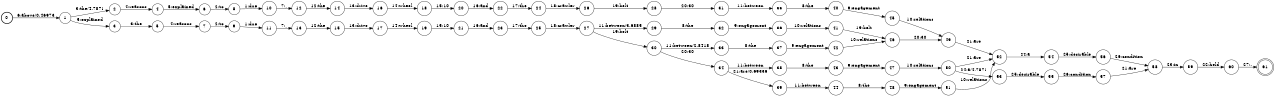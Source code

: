 digraph FST {
rankdir = LR;
size = "8.5,11";
label = "";
center = 1;
orientation = Portrait;
ranksep = "0.4";
nodesep = "0.25";
0 [label = "0", shape = circle, style = bold, fontsize = 14]
	0 -> 1 [label = "6:above/0.46973", fontsize = 14];
1 [label = "1", shape = circle, style = solid, fontsize = 14]
	1 -> 2 [label = "3:the/4.7871", fontsize = 14];
	1 -> 3 [label = "5:explained", fontsize = 14];
2 [label = "2", shape = circle, style = solid, fontsize = 14]
	2 -> 4 [label = "4:reasons", fontsize = 14];
3 [label = "3", shape = circle, style = solid, fontsize = 14]
	3 -> 5 [label = "3:the", fontsize = 14];
4 [label = "4", shape = circle, style = solid, fontsize = 14]
	4 -> 6 [label = "5:explained", fontsize = 14];
5 [label = "5", shape = circle, style = solid, fontsize = 14]
	5 -> 7 [label = "4:reasons", fontsize = 14];
6 [label = "6", shape = circle, style = solid, fontsize = 14]
	6 -> 8 [label = "2:to", fontsize = 14];
7 [label = "7", shape = circle, style = solid, fontsize = 14]
	7 -> 9 [label = "2:to", fontsize = 14];
8 [label = "8", shape = circle, style = solid, fontsize = 14]
	8 -> 10 [label = "1:due", fontsize = 14];
9 [label = "9", shape = circle, style = solid, fontsize = 14]
	9 -> 11 [label = "1:due", fontsize = 14];
10 [label = "10", shape = circle, style = solid, fontsize = 14]
	10 -> 12 [label = "7:,", fontsize = 14];
11 [label = "11", shape = circle, style = solid, fontsize = 14]
	11 -> 13 [label = "7:,", fontsize = 14];
12 [label = "12", shape = circle, style = solid, fontsize = 14]
	12 -> 14 [label = "12:the", fontsize = 14];
13 [label = "13", shape = circle, style = solid, fontsize = 14]
	13 -> 15 [label = "12:the", fontsize = 14];
14 [label = "14", shape = circle, style = solid, fontsize = 14]
	14 -> 16 [label = "13:drive", fontsize = 14];
15 [label = "15", shape = circle, style = solid, fontsize = 14]
	15 -> 17 [label = "13:drive", fontsize = 14];
16 [label = "16", shape = circle, style = solid, fontsize = 14]
	16 -> 18 [label = "14:wheel", fontsize = 14];
17 [label = "17", shape = circle, style = solid, fontsize = 14]
	17 -> 19 [label = "14:wheel", fontsize = 14];
18 [label = "18", shape = circle, style = solid, fontsize = 14]
	18 -> 20 [label = "15:10", fontsize = 14];
19 [label = "19", shape = circle, style = solid, fontsize = 14]
	19 -> 21 [label = "15:10", fontsize = 14];
20 [label = "20", shape = circle, style = solid, fontsize = 14]
	20 -> 22 [label = "16:and", fontsize = 14];
21 [label = "21", shape = circle, style = solid, fontsize = 14]
	21 -> 23 [label = "16:and", fontsize = 14];
22 [label = "22", shape = circle, style = solid, fontsize = 14]
	22 -> 24 [label = "17:the", fontsize = 14];
23 [label = "23", shape = circle, style = solid, fontsize = 14]
	23 -> 25 [label = "17:the", fontsize = 14];
24 [label = "24", shape = circle, style = solid, fontsize = 14]
	24 -> 26 [label = "18:crawler", fontsize = 14];
25 [label = "25", shape = circle, style = solid, fontsize = 14]
	25 -> 27 [label = "18:crawler", fontsize = 14];
26 [label = "26", shape = circle, style = solid, fontsize = 14]
	26 -> 28 [label = "19:belt", fontsize = 14];
27 [label = "27", shape = circle, style = solid, fontsize = 14]
	27 -> 29 [label = "11:between/3.6885", fontsize = 14];
	27 -> 30 [label = "19:belt", fontsize = 14];
28 [label = "28", shape = circle, style = solid, fontsize = 14]
	28 -> 31 [label = "20:30", fontsize = 14];
29 [label = "29", shape = circle, style = solid, fontsize = 14]
	29 -> 32 [label = "8:the", fontsize = 14];
30 [label = "30", shape = circle, style = solid, fontsize = 14]
	30 -> 33 [label = "11:between/2.8418", fontsize = 14];
	30 -> 34 [label = "20:30", fontsize = 14];
31 [label = "31", shape = circle, style = solid, fontsize = 14]
	31 -> 35 [label = "11:between", fontsize = 14];
32 [label = "32", shape = circle, style = solid, fontsize = 14]
	32 -> 36 [label = "9:engagement", fontsize = 14];
33 [label = "33", shape = circle, style = solid, fontsize = 14]
	33 -> 37 [label = "8:the", fontsize = 14];
34 [label = "34", shape = circle, style = solid, fontsize = 14]
	34 -> 38 [label = "11:between", fontsize = 14];
	34 -> 39 [label = "21:are/0.69336", fontsize = 14];
35 [label = "35", shape = circle, style = solid, fontsize = 14]
	35 -> 40 [label = "8:the", fontsize = 14];
36 [label = "36", shape = circle, style = solid, fontsize = 14]
	36 -> 41 [label = "10:relations", fontsize = 14];
37 [label = "37", shape = circle, style = solid, fontsize = 14]
	37 -> 42 [label = "9:engagement", fontsize = 14];
38 [label = "38", shape = circle, style = solid, fontsize = 14]
	38 -> 43 [label = "8:the", fontsize = 14];
39 [label = "39", shape = circle, style = solid, fontsize = 14]
	39 -> 44 [label = "11:between", fontsize = 14];
40 [label = "40", shape = circle, style = solid, fontsize = 14]
	40 -> 45 [label = "9:engagement", fontsize = 14];
41 [label = "41", shape = circle, style = solid, fontsize = 14]
	41 -> 46 [label = "19:belt", fontsize = 14];
42 [label = "42", shape = circle, style = solid, fontsize = 14]
	42 -> 46 [label = "10:relations", fontsize = 14];
43 [label = "43", shape = circle, style = solid, fontsize = 14]
	43 -> 47 [label = "9:engagement", fontsize = 14];
44 [label = "44", shape = circle, style = solid, fontsize = 14]
	44 -> 48 [label = "8:the", fontsize = 14];
45 [label = "45", shape = circle, style = solid, fontsize = 14]
	45 -> 49 [label = "10:relations", fontsize = 14];
46 [label = "46", shape = circle, style = solid, fontsize = 14]
	46 -> 49 [label = "20:30", fontsize = 14];
47 [label = "47", shape = circle, style = solid, fontsize = 14]
	47 -> 50 [label = "10:relations", fontsize = 14];
48 [label = "48", shape = circle, style = solid, fontsize = 14]
	48 -> 51 [label = "9:engagement", fontsize = 14];
49 [label = "49", shape = circle, style = solid, fontsize = 14]
	49 -> 52 [label = "21:are", fontsize = 14];
50 [label = "50", shape = circle, style = solid, fontsize = 14]
	50 -> 52 [label = "21:are", fontsize = 14];
	50 -> 53 [label = "24:a/4.7871", fontsize = 14];
51 [label = "51", shape = circle, style = solid, fontsize = 14]
	51 -> 52 [label = "10:relations", fontsize = 14];
52 [label = "52", shape = circle, style = solid, fontsize = 14]
	52 -> 54 [label = "24:a", fontsize = 14];
53 [label = "53", shape = circle, style = solid, fontsize = 14]
	53 -> 55 [label = "25:desirable", fontsize = 14];
54 [label = "54", shape = circle, style = solid, fontsize = 14]
	54 -> 56 [label = "25:desirable", fontsize = 14];
55 [label = "55", shape = circle, style = solid, fontsize = 14]
	55 -> 57 [label = "26:condition", fontsize = 14];
56 [label = "56", shape = circle, style = solid, fontsize = 14]
	56 -> 58 [label = "26:condition", fontsize = 14];
57 [label = "57", shape = circle, style = solid, fontsize = 14]
	57 -> 58 [label = "21:are", fontsize = 14];
58 [label = "58", shape = circle, style = solid, fontsize = 14]
	58 -> 59 [label = "23:in", fontsize = 14];
59 [label = "59", shape = circle, style = solid, fontsize = 14]
	59 -> 60 [label = "22:held", fontsize = 14];
60 [label = "60", shape = circle, style = solid, fontsize = 14]
	60 -> 61 [label = "27:.", fontsize = 14];
61 [label = "61", shape = doublecircle, style = solid, fontsize = 14]
}
